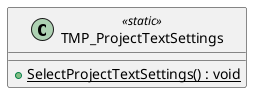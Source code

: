 @startuml
class TMP_ProjectTextSettings <<static>> {
    + {static} SelectProjectTextSettings() : void
}
@enduml
